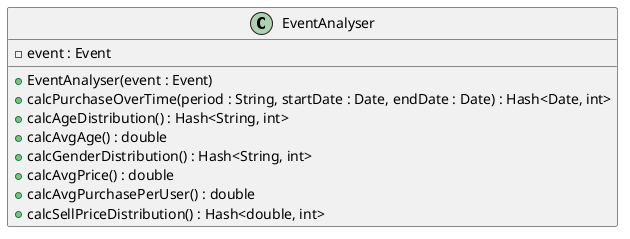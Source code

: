 @startuml EventAnalyser
class EventAnalyser {
    - event : Event
    + EventAnalyser(event : Event)
    + calcPurchaseOverTime(period : String, startDate : Date, endDate : Date) : Hash<Date, int>
    + calcAgeDistribution() : Hash<String, int>
    + calcAvgAge() : double
    + calcGenderDistribution() : Hash<String, int>
    + calcAvgPrice() : double
    + calcAvgPurchasePerUser() : double
    + calcSellPriceDistribution() : Hash<double, int>
}
@enduml
